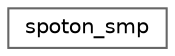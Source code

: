 digraph "Graphical Class Hierarchy"
{
 // LATEX_PDF_SIZE
  bgcolor="transparent";
  edge [fontname=Helvetica,fontsize=10,labelfontname=Helvetica,labelfontsize=10];
  node [fontname=Helvetica,fontsize=10,shape=box,height=0.2,width=0.4];
  rankdir="LR";
  Node0 [id="Node000000",label="spoton_smp",height=0.2,width=0.4,color="grey40", fillcolor="white", style="filled",URL="$classspoton__smp.html",tooltip=" "];
}
